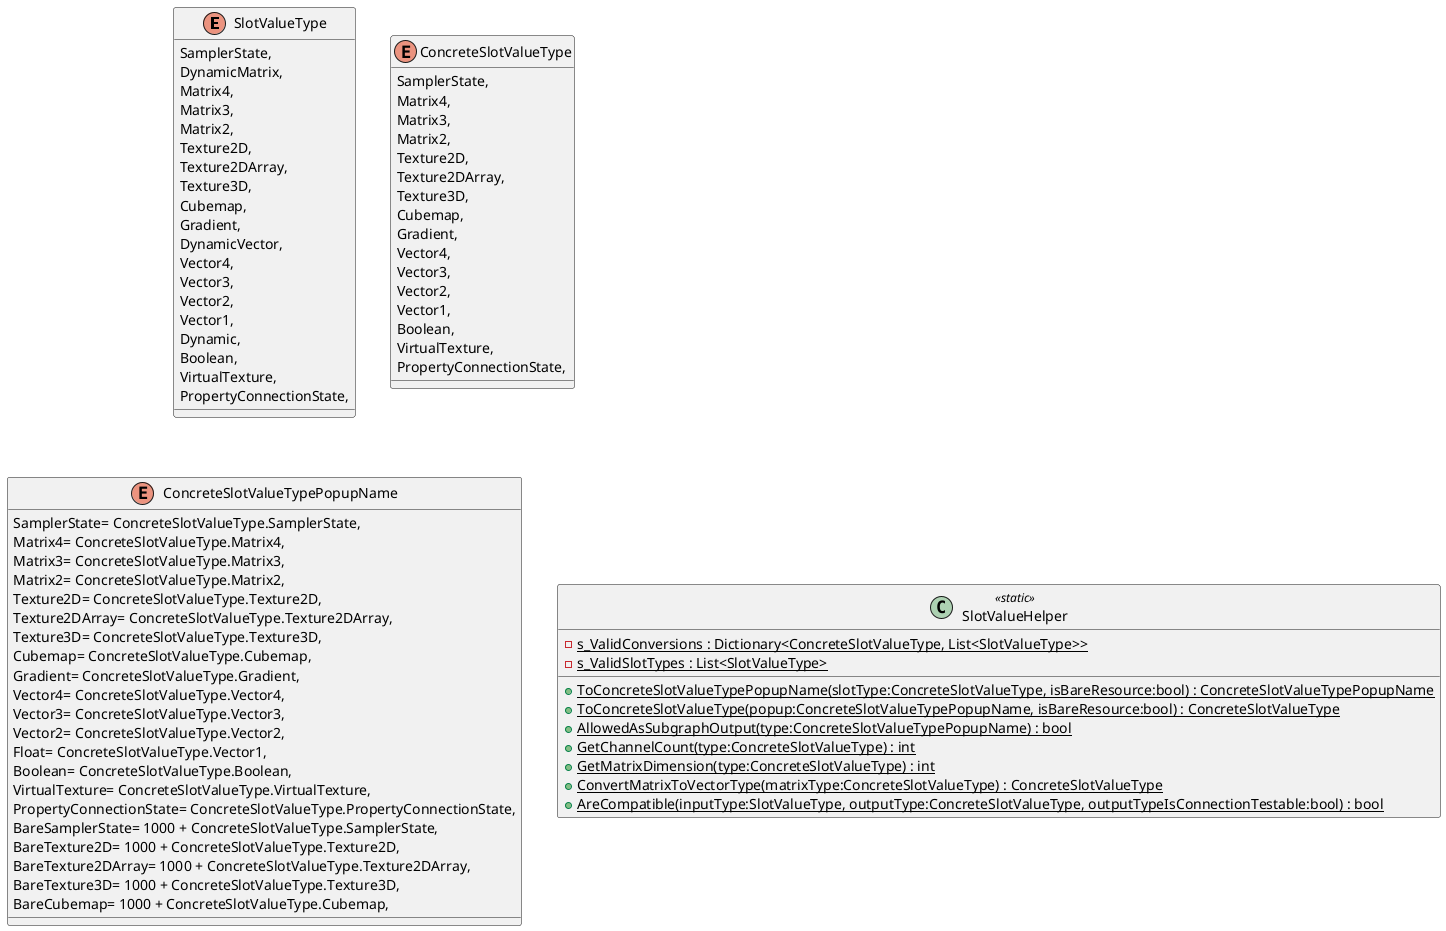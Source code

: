 @startuml
enum SlotValueType {
    SamplerState,
    DynamicMatrix,
    Matrix4,
    Matrix3,
    Matrix2,
    Texture2D,
    Texture2DArray,
    Texture3D,
    Cubemap,
    Gradient,
    DynamicVector,
    Vector4,
    Vector3,
    Vector2,
    Vector1,
    Dynamic,
    Boolean,
    VirtualTexture,
    PropertyConnectionState,
}
enum ConcreteSlotValueType {
    SamplerState,
    Matrix4,
    Matrix3,
    Matrix2,
    Texture2D,
    Texture2DArray,
    Texture3D,
    Cubemap,
    Gradient,
    Vector4,
    Vector3,
    Vector2,
    Vector1,
    Boolean,
    VirtualTexture,
    PropertyConnectionState,
}
enum ConcreteSlotValueTypePopupName {
    SamplerState= ConcreteSlotValueType.SamplerState,
    Matrix4= ConcreteSlotValueType.Matrix4,
    Matrix3= ConcreteSlotValueType.Matrix3,
    Matrix2= ConcreteSlotValueType.Matrix2,
    Texture2D= ConcreteSlotValueType.Texture2D,
    Texture2DArray= ConcreteSlotValueType.Texture2DArray,
    Texture3D= ConcreteSlotValueType.Texture3D,
    Cubemap= ConcreteSlotValueType.Cubemap,
    Gradient= ConcreteSlotValueType.Gradient,
    Vector4= ConcreteSlotValueType.Vector4,
    Vector3= ConcreteSlotValueType.Vector3,
    Vector2= ConcreteSlotValueType.Vector2,
    Float= ConcreteSlotValueType.Vector1,
    Boolean= ConcreteSlotValueType.Boolean,
    VirtualTexture= ConcreteSlotValueType.VirtualTexture,
    PropertyConnectionState= ConcreteSlotValueType.PropertyConnectionState,
    BareSamplerState= 1000 + ConcreteSlotValueType.SamplerState,
    BareTexture2D= 1000 + ConcreteSlotValueType.Texture2D,
    BareTexture2DArray= 1000 + ConcreteSlotValueType.Texture2DArray,
    BareTexture3D= 1000 + ConcreteSlotValueType.Texture3D,
    BareCubemap= 1000 + ConcreteSlotValueType.Cubemap,
}
class SlotValueHelper <<static>> {
    + {static} ToConcreteSlotValueTypePopupName(slotType:ConcreteSlotValueType, isBareResource:bool) : ConcreteSlotValueTypePopupName
    + {static} ToConcreteSlotValueType(popup:ConcreteSlotValueTypePopupName, isBareResource:bool) : ConcreteSlotValueType
    + {static} AllowedAsSubgraphOutput(type:ConcreteSlotValueTypePopupName) : bool
    + {static} GetChannelCount(type:ConcreteSlotValueType) : int
    + {static} GetMatrixDimension(type:ConcreteSlotValueType) : int
    + {static} ConvertMatrixToVectorType(matrixType:ConcreteSlotValueType) : ConcreteSlotValueType
    {static} - s_ValidConversions : Dictionary<ConcreteSlotValueType, List<SlotValueType>>
    {static} - s_ValidSlotTypes : List<SlotValueType>
    + {static} AreCompatible(inputType:SlotValueType, outputType:ConcreteSlotValueType, outputTypeIsConnectionTestable:bool) : bool
}
@enduml
